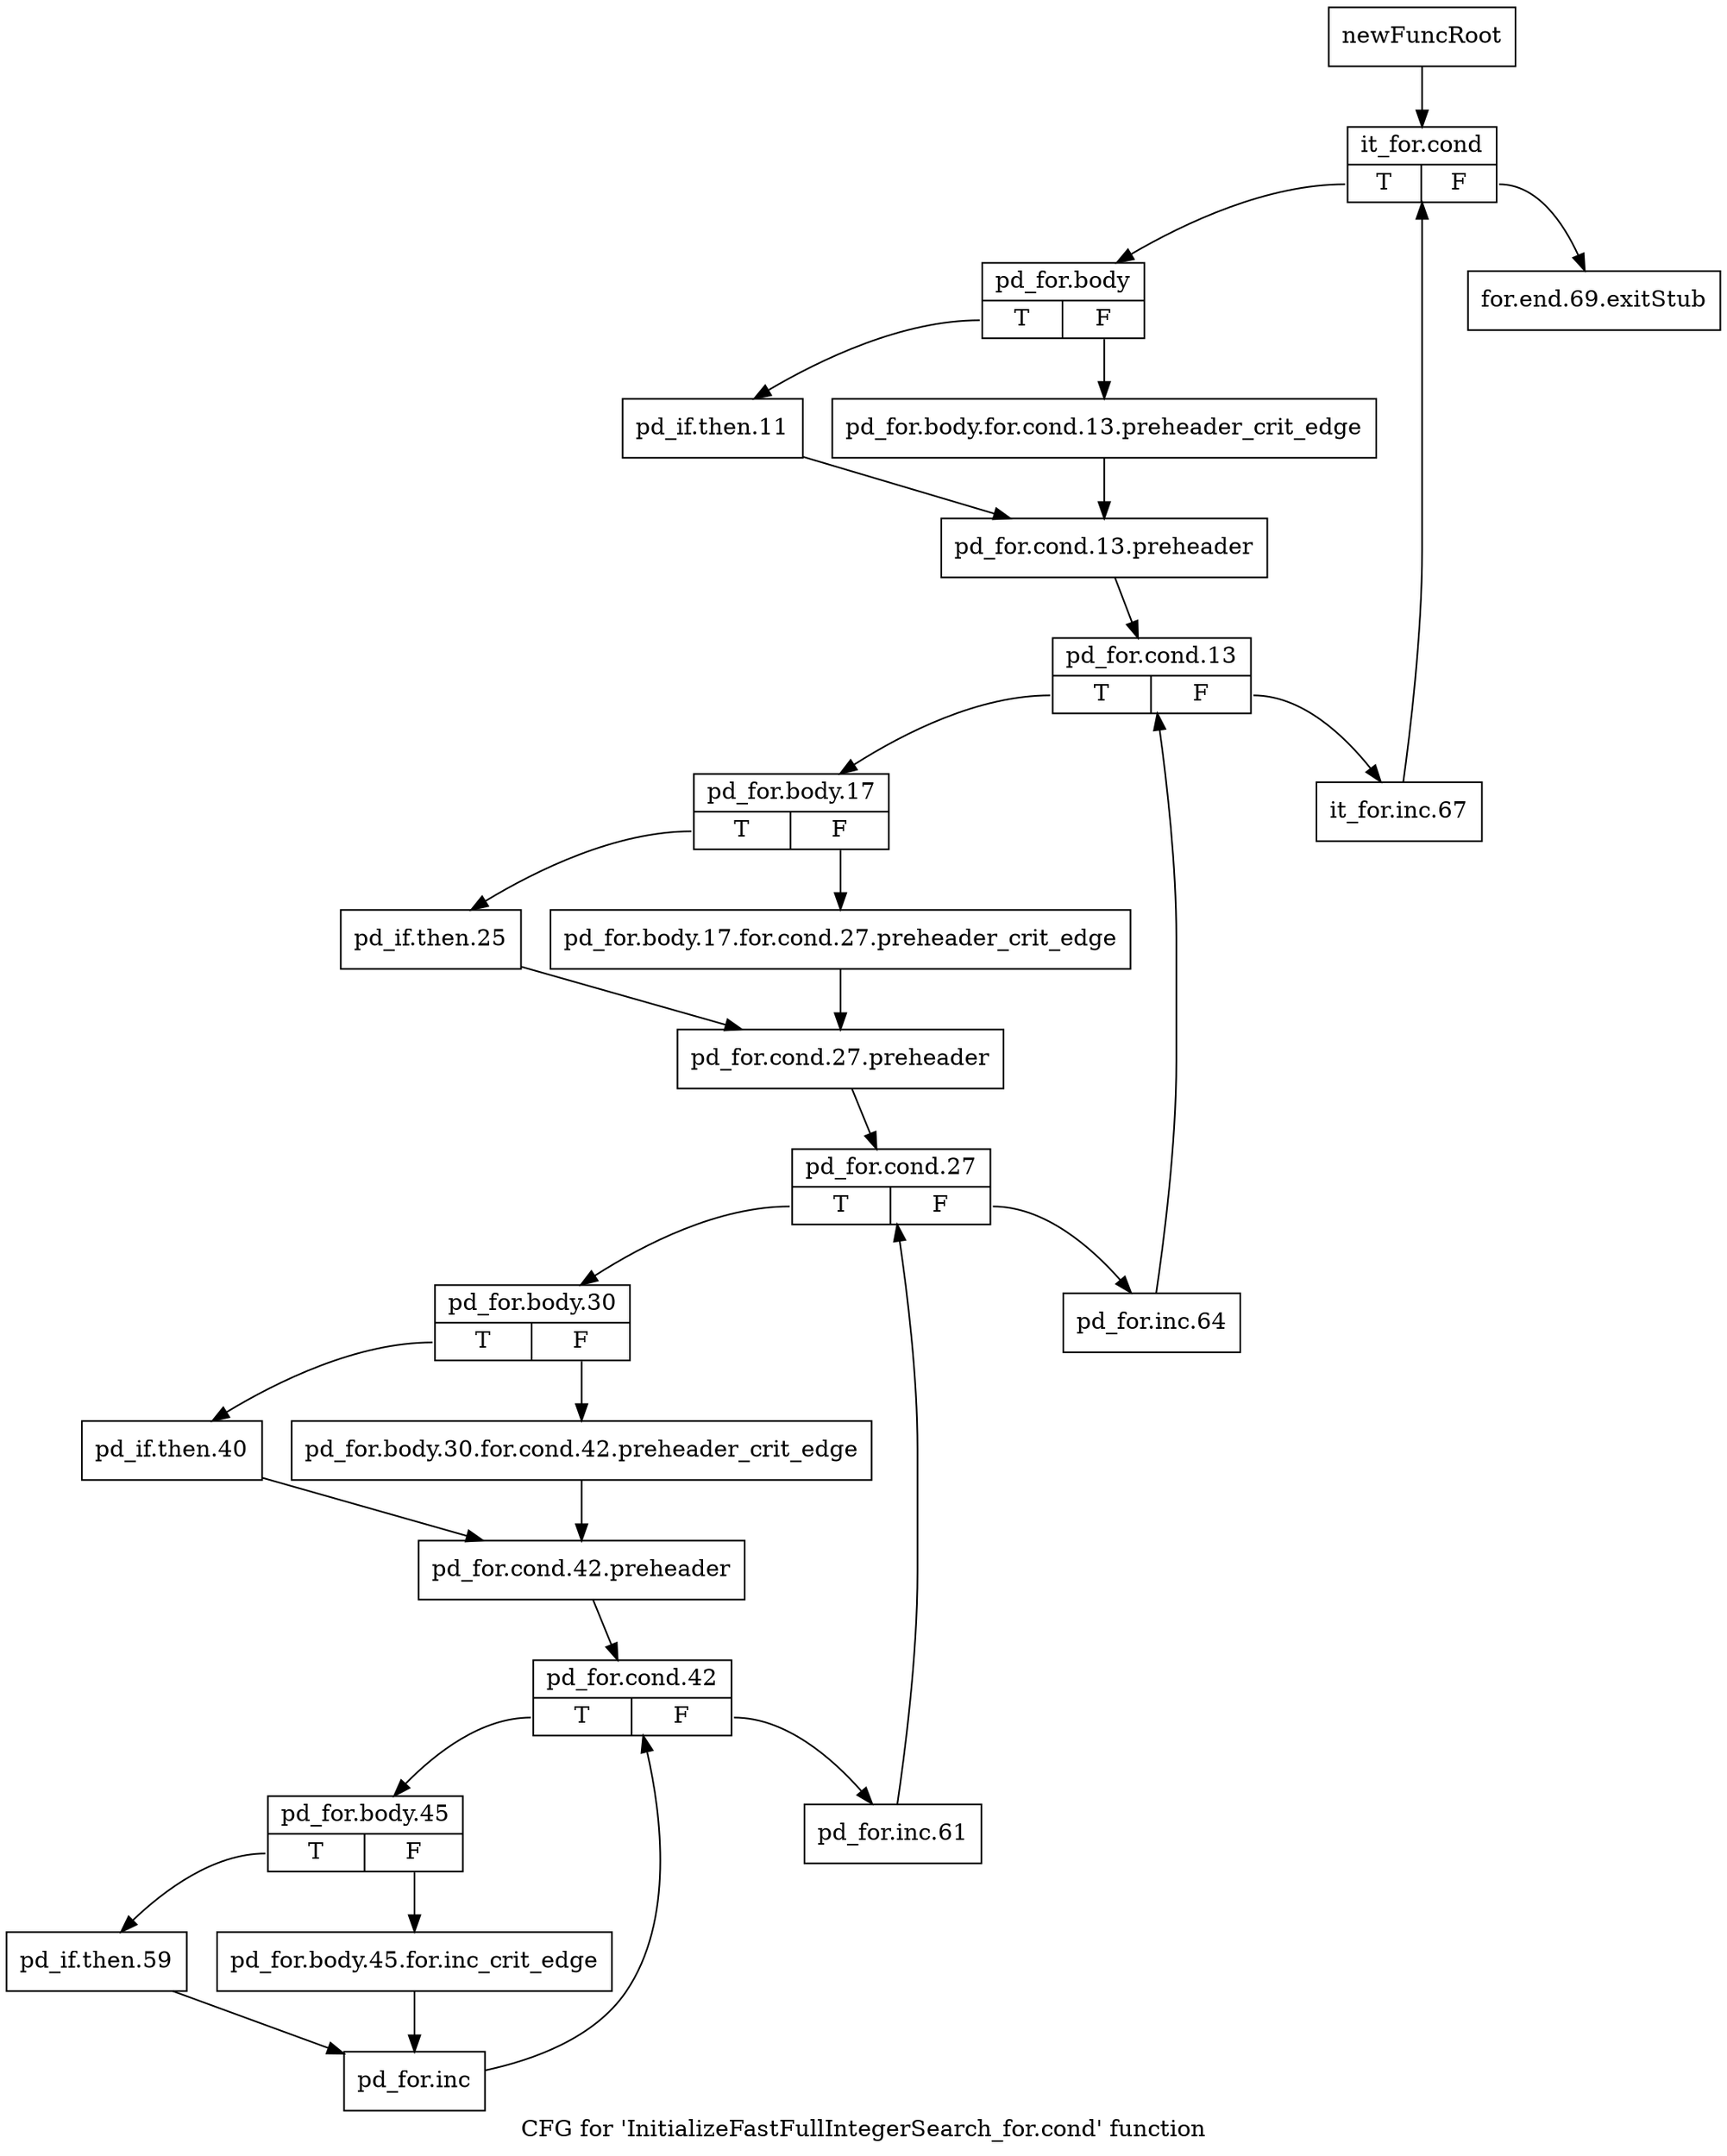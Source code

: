 digraph "CFG for 'InitializeFastFullIntegerSearch_for.cond' function" {
	label="CFG for 'InitializeFastFullIntegerSearch_for.cond' function";

	Node0x2857260 [shape=record,label="{newFuncRoot}"];
	Node0x2857260 -> Node0x285b960;
	Node0x285b910 [shape=record,label="{for.end.69.exitStub}"];
	Node0x285b960 [shape=record,label="{it_for.cond|{<s0>T|<s1>F}}"];
	Node0x285b960:s0 -> Node0x285b9b0;
	Node0x285b960:s1 -> Node0x285b910;
	Node0x285b9b0 [shape=record,label="{pd_for.body|{<s0>T|<s1>F}}"];
	Node0x285b9b0:s0 -> Node0x285ba50;
	Node0x285b9b0:s1 -> Node0x285ba00;
	Node0x285ba00 [shape=record,label="{pd_for.body.for.cond.13.preheader_crit_edge}"];
	Node0x285ba00 -> Node0x285baa0;
	Node0x285ba50 [shape=record,label="{pd_if.then.11}"];
	Node0x285ba50 -> Node0x285baa0;
	Node0x285baa0 [shape=record,label="{pd_for.cond.13.preheader}"];
	Node0x285baa0 -> Node0x285baf0;
	Node0x285baf0 [shape=record,label="{pd_for.cond.13|{<s0>T|<s1>F}}"];
	Node0x285baf0:s0 -> Node0x285bb90;
	Node0x285baf0:s1 -> Node0x285bb40;
	Node0x285bb40 [shape=record,label="{it_for.inc.67}"];
	Node0x285bb40 -> Node0x285b960;
	Node0x285bb90 [shape=record,label="{pd_for.body.17|{<s0>T|<s1>F}}"];
	Node0x285bb90:s0 -> Node0x285bc30;
	Node0x285bb90:s1 -> Node0x285bbe0;
	Node0x285bbe0 [shape=record,label="{pd_for.body.17.for.cond.27.preheader_crit_edge}"];
	Node0x285bbe0 -> Node0x285bc80;
	Node0x285bc30 [shape=record,label="{pd_if.then.25}"];
	Node0x285bc30 -> Node0x285bc80;
	Node0x285bc80 [shape=record,label="{pd_for.cond.27.preheader}"];
	Node0x285bc80 -> Node0x285bcd0;
	Node0x285bcd0 [shape=record,label="{pd_for.cond.27|{<s0>T|<s1>F}}"];
	Node0x285bcd0:s0 -> Node0x285bd70;
	Node0x285bcd0:s1 -> Node0x285bd20;
	Node0x285bd20 [shape=record,label="{pd_for.inc.64}"];
	Node0x285bd20 -> Node0x285baf0;
	Node0x285bd70 [shape=record,label="{pd_for.body.30|{<s0>T|<s1>F}}"];
	Node0x285bd70:s0 -> Node0x285be10;
	Node0x285bd70:s1 -> Node0x285bdc0;
	Node0x285bdc0 [shape=record,label="{pd_for.body.30.for.cond.42.preheader_crit_edge}"];
	Node0x285bdc0 -> Node0x285be60;
	Node0x285be10 [shape=record,label="{pd_if.then.40}"];
	Node0x285be10 -> Node0x285be60;
	Node0x285be60 [shape=record,label="{pd_for.cond.42.preheader}"];
	Node0x285be60 -> Node0x285beb0;
	Node0x285beb0 [shape=record,label="{pd_for.cond.42|{<s0>T|<s1>F}}"];
	Node0x285beb0:s0 -> Node0x285bf50;
	Node0x285beb0:s1 -> Node0x285bf00;
	Node0x285bf00 [shape=record,label="{pd_for.inc.61}"];
	Node0x285bf00 -> Node0x285bcd0;
	Node0x285bf50 [shape=record,label="{pd_for.body.45|{<s0>T|<s1>F}}"];
	Node0x285bf50:s0 -> Node0x285bff0;
	Node0x285bf50:s1 -> Node0x285bfa0;
	Node0x285bfa0 [shape=record,label="{pd_for.body.45.for.inc_crit_edge}"];
	Node0x285bfa0 -> Node0x285c040;
	Node0x285bff0 [shape=record,label="{pd_if.then.59}"];
	Node0x285bff0 -> Node0x285c040;
	Node0x285c040 [shape=record,label="{pd_for.inc}"];
	Node0x285c040 -> Node0x285beb0;
}
